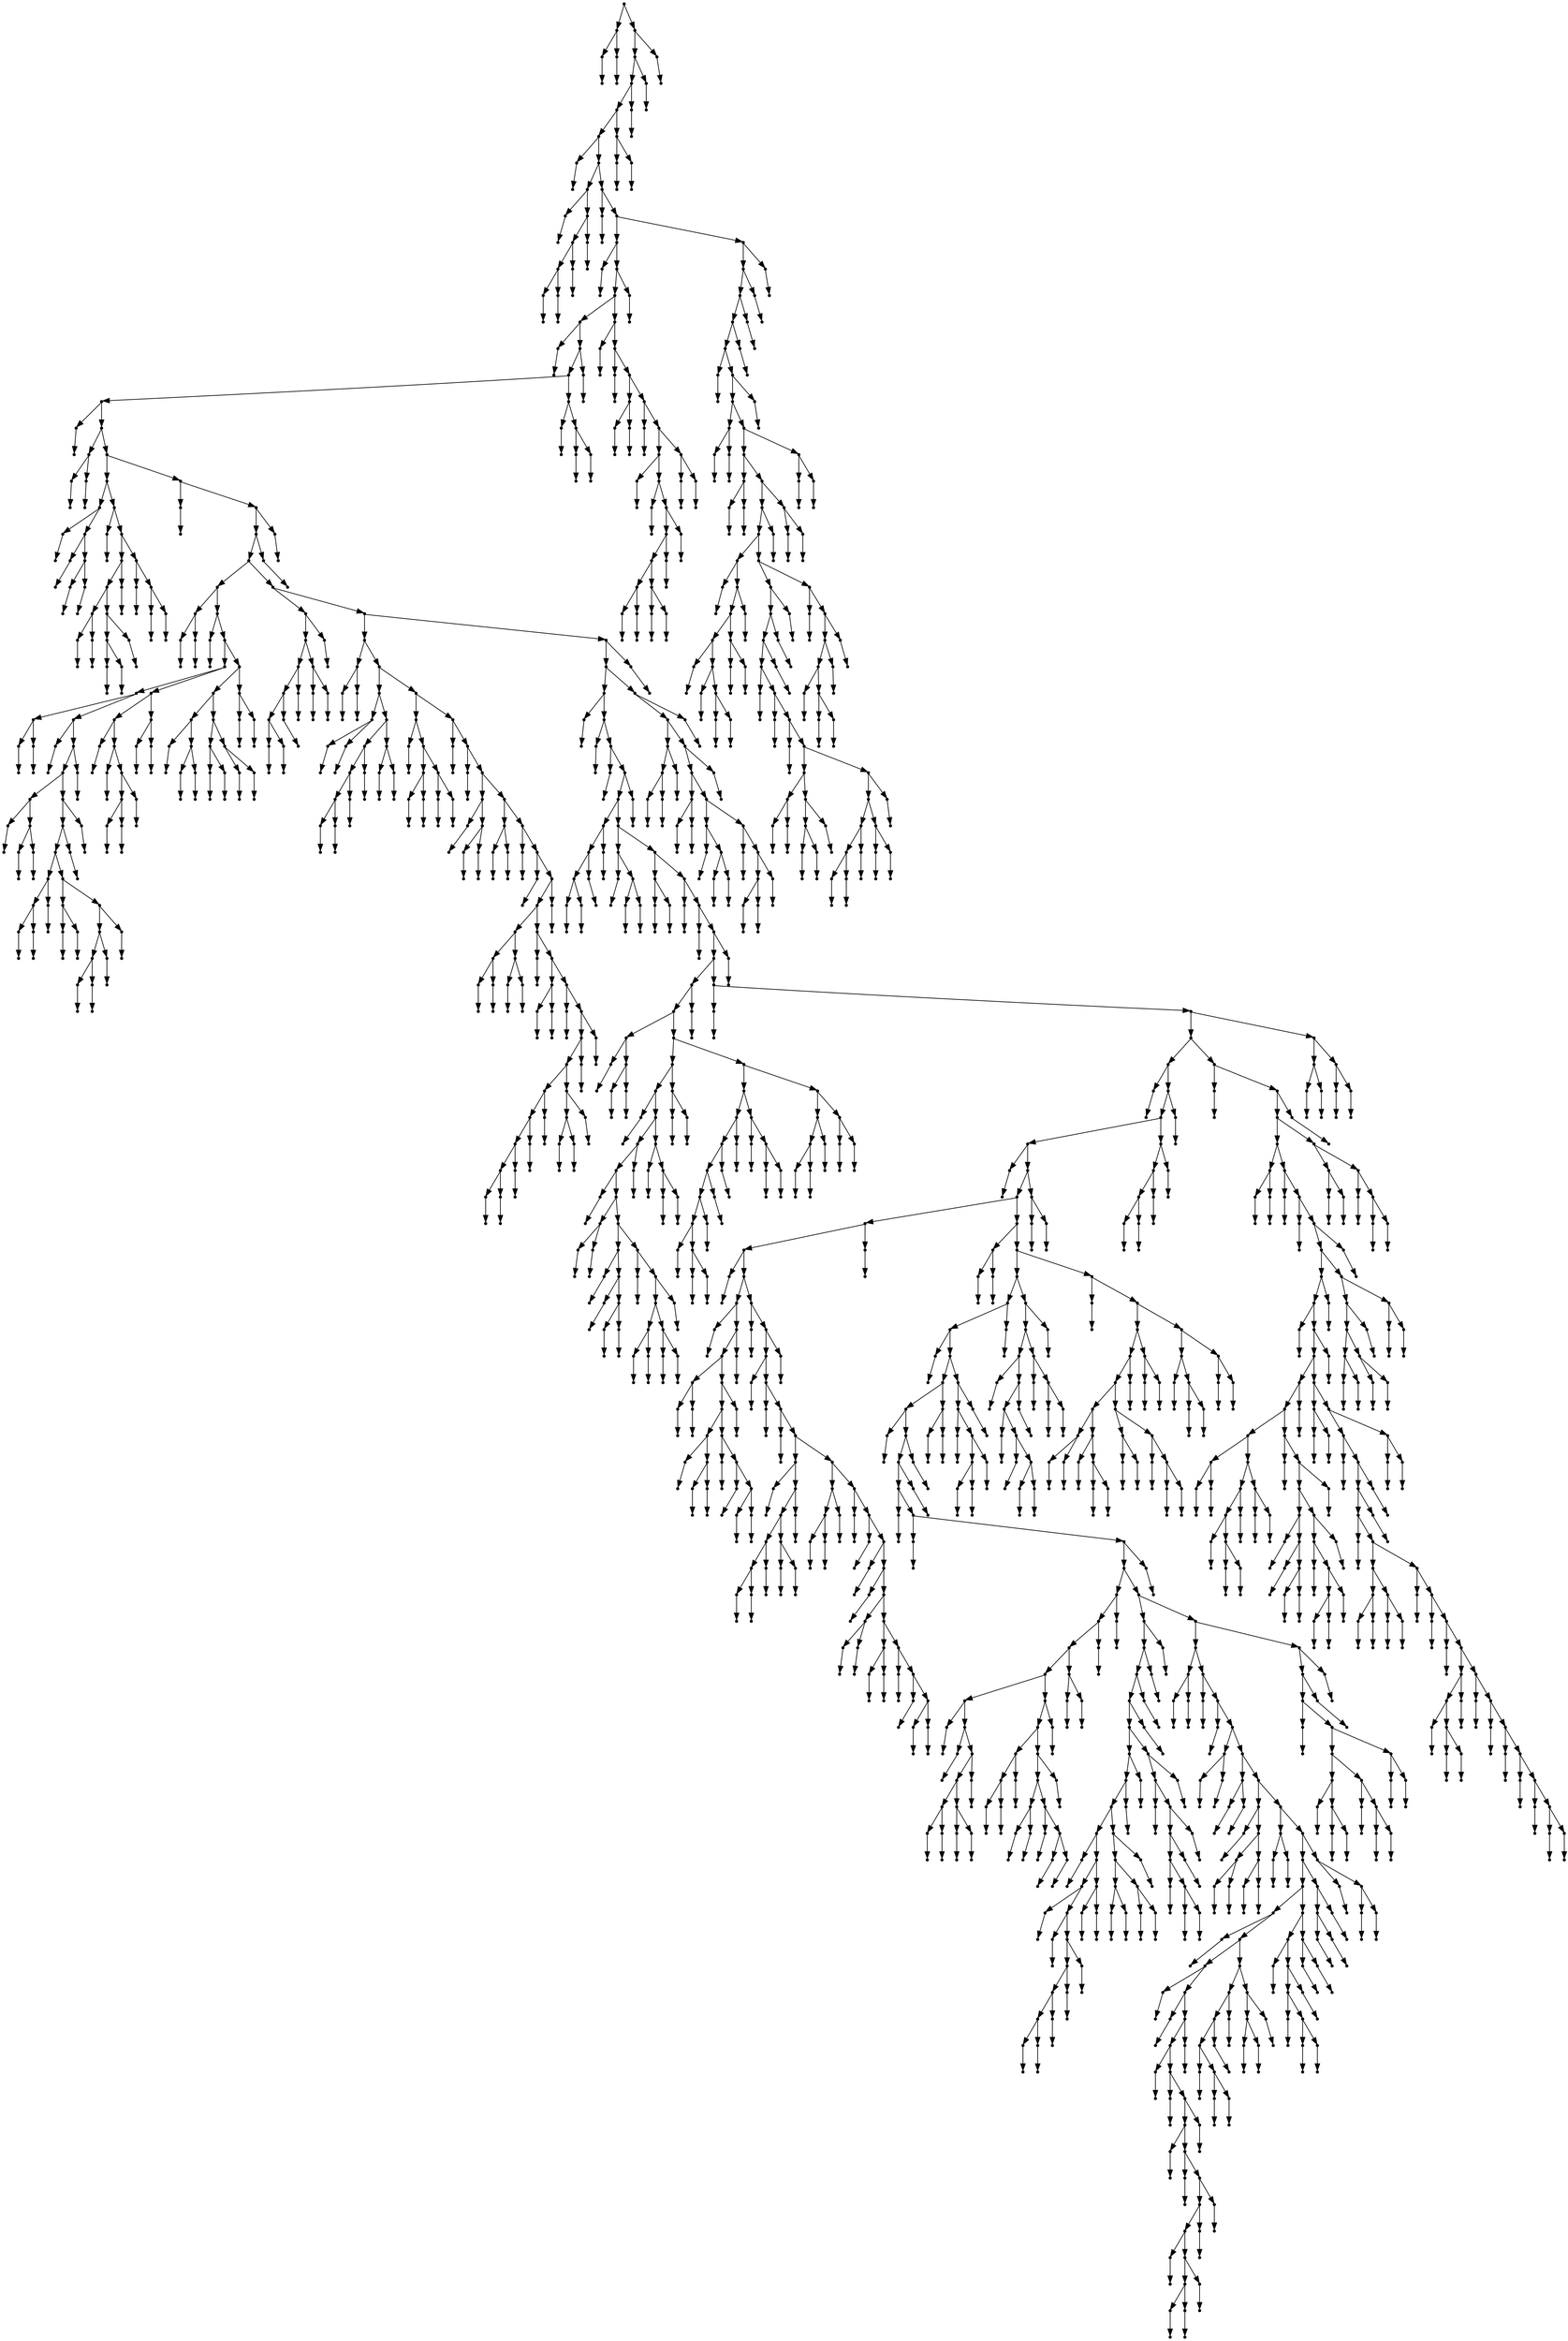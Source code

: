 digraph {
  1615 [shape=point];
  4 [shape=point];
  1 [shape=point];
  0 [shape=point];
  3 [shape=point];
  2 [shape=point];
  1614 [shape=point];
  1611 [shape=point];
  1608 [shape=point];
  1605 [shape=point];
  1599 [shape=point];
  6 [shape=point];
  5 [shape=point];
  1598 [shape=point];
  20 [shape=point];
  8 [shape=point];
  7 [shape=point];
  19 [shape=point];
  16 [shape=point];
  13 [shape=point];
  10 [shape=point];
  9 [shape=point];
  12 [shape=point];
  11 [shape=point];
  15 [shape=point];
  14 [shape=point];
  18 [shape=point];
  17 [shape=point];
  1597 [shape=point];
  22 [shape=point];
  21 [shape=point];
  1596 [shape=point];
  1458 [shape=point];
  24 [shape=point];
  23 [shape=point];
  1457 [shape=point];
  1454 [shape=point];
  1409 [shape=point];
  26 [shape=point];
  25 [shape=point];
  1408 [shape=point];
  1405 [shape=point];
  1396 [shape=point];
  28 [shape=point];
  27 [shape=point];
  1395 [shape=point];
  33 [shape=point];
  30 [shape=point];
  29 [shape=point];
  32 [shape=point];
  31 [shape=point];
  1394 [shape=point];
  74 [shape=point];
  44 [shape=point];
  35 [shape=point];
  34 [shape=point];
  43 [shape=point];
  37 [shape=point];
  36 [shape=point];
  42 [shape=point];
  39 [shape=point];
  38 [shape=point];
  41 [shape=point];
  40 [shape=point];
  73 [shape=point];
  46 [shape=point];
  45 [shape=point];
  72 [shape=point];
  63 [shape=point];
  60 [shape=point];
  51 [shape=point];
  48 [shape=point];
  47 [shape=point];
  50 [shape=point];
  49 [shape=point];
  59 [shape=point];
  56 [shape=point];
  53 [shape=point];
  52 [shape=point];
  55 [shape=point];
  54 [shape=point];
  58 [shape=point];
  57 [shape=point];
  62 [shape=point];
  61 [shape=point];
  71 [shape=point];
  65 [shape=point];
  64 [shape=point];
  70 [shape=point];
  67 [shape=point];
  66 [shape=point];
  69 [shape=point];
  68 [shape=point];
  1393 [shape=point];
  76 [shape=point];
  75 [shape=point];
  1392 [shape=point];
  1389 [shape=point];
  1386 [shape=point];
  186 [shape=point];
  81 [shape=point];
  78 [shape=point];
  77 [shape=point];
  80 [shape=point];
  79 [shape=point];
  185 [shape=point];
  83 [shape=point];
  82 [shape=point];
  184 [shape=point];
  157 [shape=point];
  136 [shape=point];
  88 [shape=point];
  85 [shape=point];
  84 [shape=point];
  87 [shape=point];
  86 [shape=point];
  135 [shape=point];
  90 [shape=point];
  89 [shape=point];
  134 [shape=point];
  131 [shape=point];
  98 [shape=point];
  92 [shape=point];
  91 [shape=point];
  97 [shape=point];
  94 [shape=point];
  93 [shape=point];
  96 [shape=point];
  95 [shape=point];
  130 [shape=point];
  127 [shape=point];
  124 [shape=point];
  106 [shape=point];
  103 [shape=point];
  100 [shape=point];
  99 [shape=point];
  102 [shape=point];
  101 [shape=point];
  105 [shape=point];
  104 [shape=point];
  123 [shape=point];
  111 [shape=point];
  108 [shape=point];
  107 [shape=point];
  110 [shape=point];
  109 [shape=point];
  122 [shape=point];
  119 [shape=point];
  116 [shape=point];
  113 [shape=point];
  112 [shape=point];
  115 [shape=point];
  114 [shape=point];
  118 [shape=point];
  117 [shape=point];
  121 [shape=point];
  120 [shape=point];
  126 [shape=point];
  125 [shape=point];
  129 [shape=point];
  128 [shape=point];
  133 [shape=point];
  132 [shape=point];
  156 [shape=point];
  150 [shape=point];
  138 [shape=point];
  137 [shape=point];
  149 [shape=point];
  140 [shape=point];
  139 [shape=point];
  148 [shape=point];
  145 [shape=point];
  142 [shape=point];
  141 [shape=point];
  144 [shape=point];
  143 [shape=point];
  147 [shape=point];
  146 [shape=point];
  155 [shape=point];
  152 [shape=point];
  151 [shape=point];
  154 [shape=point];
  153 [shape=point];
  183 [shape=point];
  177 [shape=point];
  165 [shape=point];
  159 [shape=point];
  158 [shape=point];
  164 [shape=point];
  161 [shape=point];
  160 [shape=point];
  163 [shape=point];
  162 [shape=point];
  176 [shape=point];
  170 [shape=point];
  167 [shape=point];
  166 [shape=point];
  169 [shape=point];
  168 [shape=point];
  175 [shape=point];
  172 [shape=point];
  171 [shape=point];
  174 [shape=point];
  173 [shape=point];
  182 [shape=point];
  179 [shape=point];
  178 [shape=point];
  181 [shape=point];
  180 [shape=point];
  1385 [shape=point];
  206 [shape=point];
  203 [shape=point];
  197 [shape=point];
  194 [shape=point];
  191 [shape=point];
  188 [shape=point];
  187 [shape=point];
  190 [shape=point];
  189 [shape=point];
  193 [shape=point];
  192 [shape=point];
  196 [shape=point];
  195 [shape=point];
  202 [shape=point];
  199 [shape=point];
  198 [shape=point];
  201 [shape=point];
  200 [shape=point];
  205 [shape=point];
  204 [shape=point];
  1384 [shape=point];
  334 [shape=point];
  211 [shape=point];
  208 [shape=point];
  207 [shape=point];
  210 [shape=point];
  209 [shape=point];
  333 [shape=point];
  234 [shape=point];
  216 [shape=point];
  213 [shape=point];
  212 [shape=point];
  215 [shape=point];
  214 [shape=point];
  233 [shape=point];
  227 [shape=point];
  224 [shape=point];
  221 [shape=point];
  218 [shape=point];
  217 [shape=point];
  220 [shape=point];
  219 [shape=point];
  223 [shape=point];
  222 [shape=point];
  226 [shape=point];
  225 [shape=point];
  232 [shape=point];
  229 [shape=point];
  228 [shape=point];
  231 [shape=point];
  230 [shape=point];
  332 [shape=point];
  248 [shape=point];
  236 [shape=point];
  235 [shape=point];
  247 [shape=point];
  241 [shape=point];
  238 [shape=point];
  237 [shape=point];
  240 [shape=point];
  239 [shape=point];
  246 [shape=point];
  243 [shape=point];
  242 [shape=point];
  245 [shape=point];
  244 [shape=point];
  331 [shape=point];
  250 [shape=point];
  249 [shape=point];
  330 [shape=point];
  252 [shape=point];
  251 [shape=point];
  329 [shape=point];
  260 [shape=point];
  254 [shape=point];
  253 [shape=point];
  259 [shape=point];
  256 [shape=point];
  255 [shape=point];
  258 [shape=point];
  257 [shape=point];
  328 [shape=point];
  265 [shape=point];
  262 [shape=point];
  261 [shape=point];
  264 [shape=point];
  263 [shape=point];
  327 [shape=point];
  267 [shape=point];
  266 [shape=point];
  326 [shape=point];
  269 [shape=point];
  268 [shape=point];
  325 [shape=point];
  322 [shape=point];
  280 [shape=point];
  274 [shape=point];
  271 [shape=point];
  270 [shape=point];
  273 [shape=point];
  272 [shape=point];
  279 [shape=point];
  276 [shape=point];
  275 [shape=point];
  278 [shape=point];
  277 [shape=point];
  321 [shape=point];
  282 [shape=point];
  281 [shape=point];
  320 [shape=point];
  287 [shape=point];
  284 [shape=point];
  283 [shape=point];
  286 [shape=point];
  285 [shape=point];
  319 [shape=point];
  289 [shape=point];
  288 [shape=point];
  318 [shape=point];
  315 [shape=point];
  312 [shape=point];
  303 [shape=point];
  300 [shape=point];
  297 [shape=point];
  294 [shape=point];
  291 [shape=point];
  290 [shape=point];
  293 [shape=point];
  292 [shape=point];
  296 [shape=point];
  295 [shape=point];
  299 [shape=point];
  298 [shape=point];
  302 [shape=point];
  301 [shape=point];
  311 [shape=point];
  308 [shape=point];
  305 [shape=point];
  304 [shape=point];
  307 [shape=point];
  306 [shape=point];
  310 [shape=point];
  309 [shape=point];
  314 [shape=point];
  313 [shape=point];
  317 [shape=point];
  316 [shape=point];
  324 [shape=point];
  323 [shape=point];
  1383 [shape=point];
  1380 [shape=point];
  1338 [shape=point];
  336 [shape=point];
  335 [shape=point];
  1337 [shape=point];
  338 [shape=point];
  337 [shape=point];
  1336 [shape=point];
  340 [shape=point];
  339 [shape=point];
  1335 [shape=point];
  1332 [shape=point];
  351 [shape=point];
  348 [shape=point];
  345 [shape=point];
  342 [shape=point];
  341 [shape=point];
  344 [shape=point];
  343 [shape=point];
  347 [shape=point];
  346 [shape=point];
  350 [shape=point];
  349 [shape=point];
  1331 [shape=point];
  359 [shape=point];
  353 [shape=point];
  352 [shape=point];
  358 [shape=point];
  355 [shape=point];
  354 [shape=point];
  357 [shape=point];
  356 [shape=point];
  1330 [shape=point];
  364 [shape=point];
  361 [shape=point];
  360 [shape=point];
  363 [shape=point];
  362 [shape=point];
  1329 [shape=point];
  366 [shape=point];
  365 [shape=point];
  1328 [shape=point];
  368 [shape=point];
  367 [shape=point];
  1327 [shape=point];
  1324 [shape=point];
  484 [shape=point];
  481 [shape=point];
  376 [shape=point];
  370 [shape=point];
  369 [shape=point];
  375 [shape=point];
  372 [shape=point];
  371 [shape=point];
  374 [shape=point];
  373 [shape=point];
  480 [shape=point];
  435 [shape=point];
  429 [shape=point];
  378 [shape=point];
  377 [shape=point];
  428 [shape=point];
  419 [shape=point];
  416 [shape=point];
  380 [shape=point];
  379 [shape=point];
  415 [shape=point];
  385 [shape=point];
  382 [shape=point];
  381 [shape=point];
  384 [shape=point];
  383 [shape=point];
  414 [shape=point];
  396 [shape=point];
  387 [shape=point];
  386 [shape=point];
  395 [shape=point];
  389 [shape=point];
  388 [shape=point];
  394 [shape=point];
  391 [shape=point];
  390 [shape=point];
  393 [shape=point];
  392 [shape=point];
  413 [shape=point];
  398 [shape=point];
  397 [shape=point];
  412 [shape=point];
  409 [shape=point];
  403 [shape=point];
  400 [shape=point];
  399 [shape=point];
  402 [shape=point];
  401 [shape=point];
  408 [shape=point];
  405 [shape=point];
  404 [shape=point];
  407 [shape=point];
  406 [shape=point];
  411 [shape=point];
  410 [shape=point];
  418 [shape=point];
  417 [shape=point];
  427 [shape=point];
  421 [shape=point];
  420 [shape=point];
  426 [shape=point];
  423 [shape=point];
  422 [shape=point];
  425 [shape=point];
  424 [shape=point];
  434 [shape=point];
  431 [shape=point];
  430 [shape=point];
  433 [shape=point];
  432 [shape=point];
  479 [shape=point];
  464 [shape=point];
  455 [shape=point];
  452 [shape=point];
  449 [shape=point];
  446 [shape=point];
  443 [shape=point];
  437 [shape=point];
  436 [shape=point];
  442 [shape=point];
  439 [shape=point];
  438 [shape=point];
  441 [shape=point];
  440 [shape=point];
  445 [shape=point];
  444 [shape=point];
  448 [shape=point];
  447 [shape=point];
  451 [shape=point];
  450 [shape=point];
  454 [shape=point];
  453 [shape=point];
  463 [shape=point];
  457 [shape=point];
  456 [shape=point];
  462 [shape=point];
  459 [shape=point];
  458 [shape=point];
  461 [shape=point];
  460 [shape=point];
  478 [shape=point];
  472 [shape=point];
  469 [shape=point];
  466 [shape=point];
  465 [shape=point];
  468 [shape=point];
  467 [shape=point];
  471 [shape=point];
  470 [shape=point];
  477 [shape=point];
  474 [shape=point];
  473 [shape=point];
  476 [shape=point];
  475 [shape=point];
  483 [shape=point];
  482 [shape=point];
  1323 [shape=point];
  486 [shape=point];
  485 [shape=point];
  1322 [shape=point];
  1310 [shape=point];
  1106 [shape=point];
  488 [shape=point];
  487 [shape=point];
  1105 [shape=point];
  1102 [shape=point];
  1090 [shape=point];
  490 [shape=point];
  489 [shape=point];
  1089 [shape=point];
  1083 [shape=point];
  612 [shape=point];
  609 [shape=point];
  492 [shape=point];
  491 [shape=point];
  608 [shape=point];
  527 [shape=point];
  494 [shape=point];
  493 [shape=point];
  526 [shape=point];
  523 [shape=point];
  499 [shape=point];
  496 [shape=point];
  495 [shape=point];
  498 [shape=point];
  497 [shape=point];
  522 [shape=point];
  519 [shape=point];
  507 [shape=point];
  501 [shape=point];
  500 [shape=point];
  506 [shape=point];
  503 [shape=point];
  502 [shape=point];
  505 [shape=point];
  504 [shape=point];
  518 [shape=point];
  509 [shape=point];
  508 [shape=point];
  517 [shape=point];
  511 [shape=point];
  510 [shape=point];
  516 [shape=point];
  513 [shape=point];
  512 [shape=point];
  515 [shape=point];
  514 [shape=point];
  521 [shape=point];
  520 [shape=point];
  525 [shape=point];
  524 [shape=point];
  607 [shape=point];
  529 [shape=point];
  528 [shape=point];
  606 [shape=point];
  603 [shape=point];
  531 [shape=point];
  530 [shape=point];
  602 [shape=point];
  533 [shape=point];
  532 [shape=point];
  601 [shape=point];
  535 [shape=point];
  534 [shape=point];
  600 [shape=point];
  555 [shape=point];
  537 [shape=point];
  536 [shape=point];
  554 [shape=point];
  551 [shape=point];
  545 [shape=point];
  542 [shape=point];
  539 [shape=point];
  538 [shape=point];
  541 [shape=point];
  540 [shape=point];
  544 [shape=point];
  543 [shape=point];
  550 [shape=point];
  547 [shape=point];
  546 [shape=point];
  549 [shape=point];
  548 [shape=point];
  553 [shape=point];
  552 [shape=point];
  599 [shape=point];
  563 [shape=point];
  560 [shape=point];
  557 [shape=point];
  556 [shape=point];
  559 [shape=point];
  558 [shape=point];
  562 [shape=point];
  561 [shape=point];
  598 [shape=point];
  565 [shape=point];
  564 [shape=point];
  597 [shape=point];
  567 [shape=point];
  566 [shape=point];
  596 [shape=point];
  569 [shape=point];
  568 [shape=point];
  595 [shape=point];
  571 [shape=point];
  570 [shape=point];
  594 [shape=point];
  576 [shape=point];
  573 [shape=point];
  572 [shape=point];
  575 [shape=point];
  574 [shape=point];
  593 [shape=point];
  581 [shape=point];
  578 [shape=point];
  577 [shape=point];
  580 [shape=point];
  579 [shape=point];
  592 [shape=point];
  583 [shape=point];
  582 [shape=point];
  591 [shape=point];
  585 [shape=point];
  584 [shape=point];
  590 [shape=point];
  587 [shape=point];
  586 [shape=point];
  589 [shape=point];
  588 [shape=point];
  605 [shape=point];
  604 [shape=point];
  611 [shape=point];
  610 [shape=point];
  1082 [shape=point];
  617 [shape=point];
  614 [shape=point];
  613 [shape=point];
  616 [shape=point];
  615 [shape=point];
  1081 [shape=point];
  1024 [shape=point];
  994 [shape=point];
  991 [shape=point];
  619 [shape=point];
  618 [shape=point];
  990 [shape=point];
  975 [shape=point];
  969 [shape=point];
  621 [shape=point];
  620 [shape=point];
  968 [shape=point];
  965 [shape=point];
  962 [shape=point];
  623 [shape=point];
  622 [shape=point];
  961 [shape=point];
  625 [shape=point];
  624 [shape=point];
  960 [shape=point];
  957 [shape=point];
  687 [shape=point];
  684 [shape=point];
  681 [shape=point];
  675 [shape=point];
  645 [shape=point];
  627 [shape=point];
  626 [shape=point];
  644 [shape=point];
  629 [shape=point];
  628 [shape=point];
  643 [shape=point];
  640 [shape=point];
  634 [shape=point];
  631 [shape=point];
  630 [shape=point];
  633 [shape=point];
  632 [shape=point];
  639 [shape=point];
  636 [shape=point];
  635 [shape=point];
  638 [shape=point];
  637 [shape=point];
  642 [shape=point];
  641 [shape=point];
  674 [shape=point];
  671 [shape=point];
  653 [shape=point];
  650 [shape=point];
  647 [shape=point];
  646 [shape=point];
  649 [shape=point];
  648 [shape=point];
  652 [shape=point];
  651 [shape=point];
  670 [shape=point];
  667 [shape=point];
  658 [shape=point];
  655 [shape=point];
  654 [shape=point];
  657 [shape=point];
  656 [shape=point];
  666 [shape=point];
  660 [shape=point];
  659 [shape=point];
  665 [shape=point];
  662 [shape=point];
  661 [shape=point];
  664 [shape=point];
  663 [shape=point];
  669 [shape=point];
  668 [shape=point];
  673 [shape=point];
  672 [shape=point];
  680 [shape=point];
  677 [shape=point];
  676 [shape=point];
  679 [shape=point];
  678 [shape=point];
  683 [shape=point];
  682 [shape=point];
  686 [shape=point];
  685 [shape=point];
  956 [shape=point];
  770 [shape=point];
  767 [shape=point];
  764 [shape=point];
  761 [shape=point];
  758 [shape=point];
  737 [shape=point];
  734 [shape=point];
  731 [shape=point];
  716 [shape=point];
  689 [shape=point];
  688 [shape=point];
  715 [shape=point];
  709 [shape=point];
  691 [shape=point];
  690 [shape=point];
  708 [shape=point];
  693 [shape=point];
  692 [shape=point];
  707 [shape=point];
  704 [shape=point];
  701 [shape=point];
  698 [shape=point];
  695 [shape=point];
  694 [shape=point];
  697 [shape=point];
  696 [shape=point];
  700 [shape=point];
  699 [shape=point];
  703 [shape=point];
  702 [shape=point];
  706 [shape=point];
  705 [shape=point];
  714 [shape=point];
  711 [shape=point];
  710 [shape=point];
  713 [shape=point];
  712 [shape=point];
  730 [shape=point];
  727 [shape=point];
  721 [shape=point];
  718 [shape=point];
  717 [shape=point];
  720 [shape=point];
  719 [shape=point];
  726 [shape=point];
  723 [shape=point];
  722 [shape=point];
  725 [shape=point];
  724 [shape=point];
  729 [shape=point];
  728 [shape=point];
  733 [shape=point];
  732 [shape=point];
  736 [shape=point];
  735 [shape=point];
  757 [shape=point];
  754 [shape=point];
  739 [shape=point];
  738 [shape=point];
  753 [shape=point];
  750 [shape=point];
  747 [shape=point];
  741 [shape=point];
  740 [shape=point];
  746 [shape=point];
  743 [shape=point];
  742 [shape=point];
  745 [shape=point];
  744 [shape=point];
  749 [shape=point];
  748 [shape=point];
  752 [shape=point];
  751 [shape=point];
  756 [shape=point];
  755 [shape=point];
  760 [shape=point];
  759 [shape=point];
  763 [shape=point];
  762 [shape=point];
  766 [shape=point];
  765 [shape=point];
  769 [shape=point];
  768 [shape=point];
  955 [shape=point];
  922 [shape=point];
  775 [shape=point];
  772 [shape=point];
  771 [shape=point];
  774 [shape=point];
  773 [shape=point];
  921 [shape=point];
  777 [shape=point];
  776 [shape=point];
  920 [shape=point];
  779 [shape=point];
  778 [shape=point];
  919 [shape=point];
  784 [shape=point];
  781 [shape=point];
  780 [shape=point];
  783 [shape=point];
  782 [shape=point];
  918 [shape=point];
  789 [shape=point];
  786 [shape=point];
  785 [shape=point];
  788 [shape=point];
  787 [shape=point];
  917 [shape=point];
  803 [shape=point];
  791 [shape=point];
  790 [shape=point];
  802 [shape=point];
  796 [shape=point];
  793 [shape=point];
  792 [shape=point];
  795 [shape=point];
  794 [shape=point];
  801 [shape=point];
  798 [shape=point];
  797 [shape=point];
  800 [shape=point];
  799 [shape=point];
  916 [shape=point];
  808 [shape=point];
  805 [shape=point];
  804 [shape=point];
  807 [shape=point];
  806 [shape=point];
  915 [shape=point];
  906 [shape=point];
  897 [shape=point];
  876 [shape=point];
  810 [shape=point];
  809 [shape=point];
  875 [shape=point];
  851 [shape=point];
  812 [shape=point];
  811 [shape=point];
  850 [shape=point];
  814 [shape=point];
  813 [shape=point];
  849 [shape=point];
  846 [shape=point];
  816 [shape=point];
  815 [shape=point];
  845 [shape=point];
  818 [shape=point];
  817 [shape=point];
  844 [shape=point];
  841 [shape=point];
  820 [shape=point];
  819 [shape=point];
  840 [shape=point];
  822 [shape=point];
  821 [shape=point];
  839 [shape=point];
  836 [shape=point];
  833 [shape=point];
  824 [shape=point];
  823 [shape=point];
  832 [shape=point];
  829 [shape=point];
  826 [shape=point];
  825 [shape=point];
  828 [shape=point];
  827 [shape=point];
  831 [shape=point];
  830 [shape=point];
  835 [shape=point];
  834 [shape=point];
  838 [shape=point];
  837 [shape=point];
  843 [shape=point];
  842 [shape=point];
  848 [shape=point];
  847 [shape=point];
  874 [shape=point];
  865 [shape=point];
  862 [shape=point];
  859 [shape=point];
  853 [shape=point];
  852 [shape=point];
  858 [shape=point];
  855 [shape=point];
  854 [shape=point];
  857 [shape=point];
  856 [shape=point];
  861 [shape=point];
  860 [shape=point];
  864 [shape=point];
  863 [shape=point];
  873 [shape=point];
  870 [shape=point];
  867 [shape=point];
  866 [shape=point];
  869 [shape=point];
  868 [shape=point];
  872 [shape=point];
  871 [shape=point];
  896 [shape=point];
  890 [shape=point];
  878 [shape=point];
  877 [shape=point];
  889 [shape=point];
  886 [shape=point];
  880 [shape=point];
  879 [shape=point];
  885 [shape=point];
  882 [shape=point];
  881 [shape=point];
  884 [shape=point];
  883 [shape=point];
  888 [shape=point];
  887 [shape=point];
  895 [shape=point];
  892 [shape=point];
  891 [shape=point];
  894 [shape=point];
  893 [shape=point];
  905 [shape=point];
  902 [shape=point];
  899 [shape=point];
  898 [shape=point];
  901 [shape=point];
  900 [shape=point];
  904 [shape=point];
  903 [shape=point];
  914 [shape=point];
  908 [shape=point];
  907 [shape=point];
  913 [shape=point];
  910 [shape=point];
  909 [shape=point];
  912 [shape=point];
  911 [shape=point];
  954 [shape=point];
  951 [shape=point];
  948 [shape=point];
  924 [shape=point];
  923 [shape=point];
  947 [shape=point];
  941 [shape=point];
  932 [shape=point];
  926 [shape=point];
  925 [shape=point];
  931 [shape=point];
  928 [shape=point];
  927 [shape=point];
  930 [shape=point];
  929 [shape=point];
  940 [shape=point];
  934 [shape=point];
  933 [shape=point];
  939 [shape=point];
  936 [shape=point];
  935 [shape=point];
  938 [shape=point];
  937 [shape=point];
  946 [shape=point];
  943 [shape=point];
  942 [shape=point];
  945 [shape=point];
  944 [shape=point];
  950 [shape=point];
  949 [shape=point];
  953 [shape=point];
  952 [shape=point];
  959 [shape=point];
  958 [shape=point];
  964 [shape=point];
  963 [shape=point];
  967 [shape=point];
  966 [shape=point];
  974 [shape=point];
  971 [shape=point];
  970 [shape=point];
  973 [shape=point];
  972 [shape=point];
  989 [shape=point];
  986 [shape=point];
  977 [shape=point];
  976 [shape=point];
  985 [shape=point];
  982 [shape=point];
  979 [shape=point];
  978 [shape=point];
  981 [shape=point];
  980 [shape=point];
  984 [shape=point];
  983 [shape=point];
  988 [shape=point];
  987 [shape=point];
  993 [shape=point];
  992 [shape=point];
  1023 [shape=point];
  1020 [shape=point];
  1011 [shape=point];
  996 [shape=point];
  995 [shape=point];
  1010 [shape=point];
  1007 [shape=point];
  998 [shape=point];
  997 [shape=point];
  1006 [shape=point];
  1000 [shape=point];
  999 [shape=point];
  1005 [shape=point];
  1002 [shape=point];
  1001 [shape=point];
  1004 [shape=point];
  1003 [shape=point];
  1009 [shape=point];
  1008 [shape=point];
  1019 [shape=point];
  1013 [shape=point];
  1012 [shape=point];
  1018 [shape=point];
  1015 [shape=point];
  1014 [shape=point];
  1017 [shape=point];
  1016 [shape=point];
  1022 [shape=point];
  1021 [shape=point];
  1080 [shape=point];
  1026 [shape=point];
  1025 [shape=point];
  1079 [shape=point];
  1064 [shape=point];
  1058 [shape=point];
  1055 [shape=point];
  1040 [shape=point];
  1031 [shape=point];
  1028 [shape=point];
  1027 [shape=point];
  1030 [shape=point];
  1029 [shape=point];
  1039 [shape=point];
  1033 [shape=point];
  1032 [shape=point];
  1038 [shape=point];
  1035 [shape=point];
  1034 [shape=point];
  1037 [shape=point];
  1036 [shape=point];
  1054 [shape=point];
  1045 [shape=point];
  1042 [shape=point];
  1041 [shape=point];
  1044 [shape=point];
  1043 [shape=point];
  1053 [shape=point];
  1047 [shape=point];
  1046 [shape=point];
  1052 [shape=point];
  1049 [shape=point];
  1048 [shape=point];
  1051 [shape=point];
  1050 [shape=point];
  1057 [shape=point];
  1056 [shape=point];
  1063 [shape=point];
  1060 [shape=point];
  1059 [shape=point];
  1062 [shape=point];
  1061 [shape=point];
  1078 [shape=point];
  1072 [shape=point];
  1066 [shape=point];
  1065 [shape=point];
  1071 [shape=point];
  1068 [shape=point];
  1067 [shape=point];
  1070 [shape=point];
  1069 [shape=point];
  1077 [shape=point];
  1074 [shape=point];
  1073 [shape=point];
  1076 [shape=point];
  1075 [shape=point];
  1088 [shape=point];
  1085 [shape=point];
  1084 [shape=point];
  1087 [shape=point];
  1086 [shape=point];
  1101 [shape=point];
  1098 [shape=point];
  1095 [shape=point];
  1092 [shape=point];
  1091 [shape=point];
  1094 [shape=point];
  1093 [shape=point];
  1097 [shape=point];
  1096 [shape=point];
  1100 [shape=point];
  1099 [shape=point];
  1104 [shape=point];
  1103 [shape=point];
  1309 [shape=point];
  1108 [shape=point];
  1107 [shape=point];
  1308 [shape=point];
  1305 [shape=point];
  1290 [shape=point];
  1113 [shape=point];
  1110 [shape=point];
  1109 [shape=point];
  1112 [shape=point];
  1111 [shape=point];
  1289 [shape=point];
  1115 [shape=point];
  1114 [shape=point];
  1288 [shape=point];
  1117 [shape=point];
  1116 [shape=point];
  1287 [shape=point];
  1284 [shape=point];
  1263 [shape=point];
  1260 [shape=point];
  1119 [shape=point];
  1118 [shape=point];
  1259 [shape=point];
  1256 [shape=point];
  1178 [shape=point];
  1175 [shape=point];
  1142 [shape=point];
  1124 [shape=point];
  1121 [shape=point];
  1120 [shape=point];
  1123 [shape=point];
  1122 [shape=point];
  1141 [shape=point];
  1135 [shape=point];
  1132 [shape=point];
  1126 [shape=point];
  1125 [shape=point];
  1131 [shape=point];
  1128 [shape=point];
  1127 [shape=point];
  1130 [shape=point];
  1129 [shape=point];
  1134 [shape=point];
  1133 [shape=point];
  1140 [shape=point];
  1137 [shape=point];
  1136 [shape=point];
  1139 [shape=point];
  1138 [shape=point];
  1174 [shape=point];
  1144 [shape=point];
  1143 [shape=point];
  1173 [shape=point];
  1170 [shape=point];
  1155 [shape=point];
  1146 [shape=point];
  1145 [shape=point];
  1154 [shape=point];
  1148 [shape=point];
  1147 [shape=point];
  1153 [shape=point];
  1150 [shape=point];
  1149 [shape=point];
  1152 [shape=point];
  1151 [shape=point];
  1169 [shape=point];
  1166 [shape=point];
  1157 [shape=point];
  1156 [shape=point];
  1165 [shape=point];
  1162 [shape=point];
  1159 [shape=point];
  1158 [shape=point];
  1161 [shape=point];
  1160 [shape=point];
  1164 [shape=point];
  1163 [shape=point];
  1168 [shape=point];
  1167 [shape=point];
  1172 [shape=point];
  1171 [shape=point];
  1177 [shape=point];
  1176 [shape=point];
  1255 [shape=point];
  1183 [shape=point];
  1180 [shape=point];
  1179 [shape=point];
  1182 [shape=point];
  1181 [shape=point];
  1254 [shape=point];
  1248 [shape=point];
  1185 [shape=point];
  1184 [shape=point];
  1247 [shape=point];
  1244 [shape=point];
  1241 [shape=point];
  1187 [shape=point];
  1186 [shape=point];
  1240 [shape=point];
  1198 [shape=point];
  1192 [shape=point];
  1189 [shape=point];
  1188 [shape=point];
  1191 [shape=point];
  1190 [shape=point];
  1197 [shape=point];
  1194 [shape=point];
  1193 [shape=point];
  1196 [shape=point];
  1195 [shape=point];
  1239 [shape=point];
  1200 [shape=point];
  1199 [shape=point];
  1238 [shape=point];
  1202 [shape=point];
  1201 [shape=point];
  1237 [shape=point];
  1204 [shape=point];
  1203 [shape=point];
  1236 [shape=point];
  1215 [shape=point];
  1212 [shape=point];
  1206 [shape=point];
  1205 [shape=point];
  1211 [shape=point];
  1208 [shape=point];
  1207 [shape=point];
  1210 [shape=point];
  1209 [shape=point];
  1214 [shape=point];
  1213 [shape=point];
  1235 [shape=point];
  1217 [shape=point];
  1216 [shape=point];
  1234 [shape=point];
  1219 [shape=point];
  1218 [shape=point];
  1233 [shape=point];
  1221 [shape=point];
  1220 [shape=point];
  1232 [shape=point];
  1223 [shape=point];
  1222 [shape=point];
  1231 [shape=point];
  1225 [shape=point];
  1224 [shape=point];
  1230 [shape=point];
  1227 [shape=point];
  1226 [shape=point];
  1229 [shape=point];
  1228 [shape=point];
  1243 [shape=point];
  1242 [shape=point];
  1246 [shape=point];
  1245 [shape=point];
  1253 [shape=point];
  1250 [shape=point];
  1249 [shape=point];
  1252 [shape=point];
  1251 [shape=point];
  1258 [shape=point];
  1257 [shape=point];
  1262 [shape=point];
  1261 [shape=point];
  1283 [shape=point];
  1277 [shape=point];
  1274 [shape=point];
  1268 [shape=point];
  1265 [shape=point];
  1264 [shape=point];
  1267 [shape=point];
  1266 [shape=point];
  1273 [shape=point];
  1270 [shape=point];
  1269 [shape=point];
  1272 [shape=point];
  1271 [shape=point];
  1276 [shape=point];
  1275 [shape=point];
  1282 [shape=point];
  1279 [shape=point];
  1278 [shape=point];
  1281 [shape=point];
  1280 [shape=point];
  1286 [shape=point];
  1285 [shape=point];
  1304 [shape=point];
  1295 [shape=point];
  1292 [shape=point];
  1291 [shape=point];
  1294 [shape=point];
  1293 [shape=point];
  1303 [shape=point];
  1297 [shape=point];
  1296 [shape=point];
  1302 [shape=point];
  1299 [shape=point];
  1298 [shape=point];
  1301 [shape=point];
  1300 [shape=point];
  1307 [shape=point];
  1306 [shape=point];
  1321 [shape=point];
  1315 [shape=point];
  1312 [shape=point];
  1311 [shape=point];
  1314 [shape=point];
  1313 [shape=point];
  1320 [shape=point];
  1317 [shape=point];
  1316 [shape=point];
  1319 [shape=point];
  1318 [shape=point];
  1326 [shape=point];
  1325 [shape=point];
  1334 [shape=point];
  1333 [shape=point];
  1379 [shape=point];
  1376 [shape=point];
  1346 [shape=point];
  1343 [shape=point];
  1340 [shape=point];
  1339 [shape=point];
  1342 [shape=point];
  1341 [shape=point];
  1345 [shape=point];
  1344 [shape=point];
  1375 [shape=point];
  1372 [shape=point];
  1351 [shape=point];
  1348 [shape=point];
  1347 [shape=point];
  1350 [shape=point];
  1349 [shape=point];
  1371 [shape=point];
  1359 [shape=point];
  1353 [shape=point];
  1352 [shape=point];
  1358 [shape=point];
  1355 [shape=point];
  1354 [shape=point];
  1357 [shape=point];
  1356 [shape=point];
  1370 [shape=point];
  1361 [shape=point];
  1360 [shape=point];
  1369 [shape=point];
  1366 [shape=point];
  1363 [shape=point];
  1362 [shape=point];
  1365 [shape=point];
  1364 [shape=point];
  1368 [shape=point];
  1367 [shape=point];
  1374 [shape=point];
  1373 [shape=point];
  1378 [shape=point];
  1377 [shape=point];
  1382 [shape=point];
  1381 [shape=point];
  1388 [shape=point];
  1387 [shape=point];
  1391 [shape=point];
  1390 [shape=point];
  1404 [shape=point];
  1398 [shape=point];
  1397 [shape=point];
  1403 [shape=point];
  1400 [shape=point];
  1399 [shape=point];
  1402 [shape=point];
  1401 [shape=point];
  1407 [shape=point];
  1406 [shape=point];
  1453 [shape=point];
  1411 [shape=point];
  1410 [shape=point];
  1452 [shape=point];
  1413 [shape=point];
  1412 [shape=point];
  1451 [shape=point];
  1418 [shape=point];
  1415 [shape=point];
  1414 [shape=point];
  1417 [shape=point];
  1416 [shape=point];
  1450 [shape=point];
  1420 [shape=point];
  1419 [shape=point];
  1449 [shape=point];
  1443 [shape=point];
  1422 [shape=point];
  1421 [shape=point];
  1442 [shape=point];
  1424 [shape=point];
  1423 [shape=point];
  1441 [shape=point];
  1438 [shape=point];
  1435 [shape=point];
  1429 [shape=point];
  1426 [shape=point];
  1425 [shape=point];
  1428 [shape=point];
  1427 [shape=point];
  1434 [shape=point];
  1431 [shape=point];
  1430 [shape=point];
  1433 [shape=point];
  1432 [shape=point];
  1437 [shape=point];
  1436 [shape=point];
  1440 [shape=point];
  1439 [shape=point];
  1448 [shape=point];
  1445 [shape=point];
  1444 [shape=point];
  1447 [shape=point];
  1446 [shape=point];
  1456 [shape=point];
  1455 [shape=point];
  1595 [shape=point];
  1592 [shape=point];
  1589 [shape=point];
  1586 [shape=point];
  1583 [shape=point];
  1460 [shape=point];
  1459 [shape=point];
  1582 [shape=point];
  1579 [shape=point];
  1465 [shape=point];
  1462 [shape=point];
  1461 [shape=point];
  1464 [shape=point];
  1463 [shape=point];
  1578 [shape=point];
  1572 [shape=point];
  1470 [shape=point];
  1467 [shape=point];
  1466 [shape=point];
  1469 [shape=point];
  1468 [shape=point];
  1571 [shape=point];
  1565 [shape=point];
  1562 [shape=point];
  1493 [shape=point];
  1472 [shape=point];
  1471 [shape=point];
  1492 [shape=point];
  1489 [shape=point];
  1483 [shape=point];
  1474 [shape=point];
  1473 [shape=point];
  1482 [shape=point];
  1476 [shape=point];
  1475 [shape=point];
  1481 [shape=point];
  1478 [shape=point];
  1477 [shape=point];
  1480 [shape=point];
  1479 [shape=point];
  1488 [shape=point];
  1485 [shape=point];
  1484 [shape=point];
  1487 [shape=point];
  1486 [shape=point];
  1491 [shape=point];
  1490 [shape=point];
  1561 [shape=point];
  1543 [shape=point];
  1540 [shape=point];
  1537 [shape=point];
  1534 [shape=point];
  1495 [shape=point];
  1494 [shape=point];
  1533 [shape=point];
  1497 [shape=point];
  1496 [shape=point];
  1532 [shape=point];
  1499 [shape=point];
  1498 [shape=point];
  1531 [shape=point];
  1513 [shape=point];
  1504 [shape=point];
  1501 [shape=point];
  1500 [shape=point];
  1503 [shape=point];
  1502 [shape=point];
  1512 [shape=point];
  1509 [shape=point];
  1506 [shape=point];
  1505 [shape=point];
  1508 [shape=point];
  1507 [shape=point];
  1511 [shape=point];
  1510 [shape=point];
  1530 [shape=point];
  1527 [shape=point];
  1521 [shape=point];
  1518 [shape=point];
  1515 [shape=point];
  1514 [shape=point];
  1517 [shape=point];
  1516 [shape=point];
  1520 [shape=point];
  1519 [shape=point];
  1526 [shape=point];
  1523 [shape=point];
  1522 [shape=point];
  1525 [shape=point];
  1524 [shape=point];
  1529 [shape=point];
  1528 [shape=point];
  1536 [shape=point];
  1535 [shape=point];
  1539 [shape=point];
  1538 [shape=point];
  1542 [shape=point];
  1541 [shape=point];
  1560 [shape=point];
  1545 [shape=point];
  1544 [shape=point];
  1559 [shape=point];
  1556 [shape=point];
  1553 [shape=point];
  1547 [shape=point];
  1546 [shape=point];
  1552 [shape=point];
  1549 [shape=point];
  1548 [shape=point];
  1551 [shape=point];
  1550 [shape=point];
  1555 [shape=point];
  1554 [shape=point];
  1558 [shape=point];
  1557 [shape=point];
  1564 [shape=point];
  1563 [shape=point];
  1570 [shape=point];
  1567 [shape=point];
  1566 [shape=point];
  1569 [shape=point];
  1568 [shape=point];
  1577 [shape=point];
  1574 [shape=point];
  1573 [shape=point];
  1576 [shape=point];
  1575 [shape=point];
  1581 [shape=point];
  1580 [shape=point];
  1585 [shape=point];
  1584 [shape=point];
  1588 [shape=point];
  1587 [shape=point];
  1591 [shape=point];
  1590 [shape=point];
  1594 [shape=point];
  1593 [shape=point];
  1604 [shape=point];
  1601 [shape=point];
  1600 [shape=point];
  1603 [shape=point];
  1602 [shape=point];
  1607 [shape=point];
  1606 [shape=point];
  1610 [shape=point];
  1609 [shape=point];
  1613 [shape=point];
  1612 [shape=point];
1615 -> 4;
4 -> 1;
1 -> 0;
4 -> 3;
3 -> 2;
1615 -> 1614;
1614 -> 1611;
1611 -> 1608;
1608 -> 1605;
1605 -> 1599;
1599 -> 6;
6 -> 5;
1599 -> 1598;
1598 -> 20;
20 -> 8;
8 -> 7;
20 -> 19;
19 -> 16;
16 -> 13;
13 -> 10;
10 -> 9;
13 -> 12;
12 -> 11;
16 -> 15;
15 -> 14;
19 -> 18;
18 -> 17;
1598 -> 1597;
1597 -> 22;
22 -> 21;
1597 -> 1596;
1596 -> 1458;
1458 -> 24;
24 -> 23;
1458 -> 1457;
1457 -> 1454;
1454 -> 1409;
1409 -> 26;
26 -> 25;
1409 -> 1408;
1408 -> 1405;
1405 -> 1396;
1396 -> 28;
28 -> 27;
1396 -> 1395;
1395 -> 33;
33 -> 30;
30 -> 29;
33 -> 32;
32 -> 31;
1395 -> 1394;
1394 -> 74;
74 -> 44;
44 -> 35;
35 -> 34;
44 -> 43;
43 -> 37;
37 -> 36;
43 -> 42;
42 -> 39;
39 -> 38;
42 -> 41;
41 -> 40;
74 -> 73;
73 -> 46;
46 -> 45;
73 -> 72;
72 -> 63;
63 -> 60;
60 -> 51;
51 -> 48;
48 -> 47;
51 -> 50;
50 -> 49;
60 -> 59;
59 -> 56;
56 -> 53;
53 -> 52;
56 -> 55;
55 -> 54;
59 -> 58;
58 -> 57;
63 -> 62;
62 -> 61;
72 -> 71;
71 -> 65;
65 -> 64;
71 -> 70;
70 -> 67;
67 -> 66;
70 -> 69;
69 -> 68;
1394 -> 1393;
1393 -> 76;
76 -> 75;
1393 -> 1392;
1392 -> 1389;
1389 -> 1386;
1386 -> 186;
186 -> 81;
81 -> 78;
78 -> 77;
81 -> 80;
80 -> 79;
186 -> 185;
185 -> 83;
83 -> 82;
185 -> 184;
184 -> 157;
157 -> 136;
136 -> 88;
88 -> 85;
85 -> 84;
88 -> 87;
87 -> 86;
136 -> 135;
135 -> 90;
90 -> 89;
135 -> 134;
134 -> 131;
131 -> 98;
98 -> 92;
92 -> 91;
98 -> 97;
97 -> 94;
94 -> 93;
97 -> 96;
96 -> 95;
131 -> 130;
130 -> 127;
127 -> 124;
124 -> 106;
106 -> 103;
103 -> 100;
100 -> 99;
103 -> 102;
102 -> 101;
106 -> 105;
105 -> 104;
124 -> 123;
123 -> 111;
111 -> 108;
108 -> 107;
111 -> 110;
110 -> 109;
123 -> 122;
122 -> 119;
119 -> 116;
116 -> 113;
113 -> 112;
116 -> 115;
115 -> 114;
119 -> 118;
118 -> 117;
122 -> 121;
121 -> 120;
127 -> 126;
126 -> 125;
130 -> 129;
129 -> 128;
134 -> 133;
133 -> 132;
157 -> 156;
156 -> 150;
150 -> 138;
138 -> 137;
150 -> 149;
149 -> 140;
140 -> 139;
149 -> 148;
148 -> 145;
145 -> 142;
142 -> 141;
145 -> 144;
144 -> 143;
148 -> 147;
147 -> 146;
156 -> 155;
155 -> 152;
152 -> 151;
155 -> 154;
154 -> 153;
184 -> 183;
183 -> 177;
177 -> 165;
165 -> 159;
159 -> 158;
165 -> 164;
164 -> 161;
161 -> 160;
164 -> 163;
163 -> 162;
177 -> 176;
176 -> 170;
170 -> 167;
167 -> 166;
170 -> 169;
169 -> 168;
176 -> 175;
175 -> 172;
172 -> 171;
175 -> 174;
174 -> 173;
183 -> 182;
182 -> 179;
179 -> 178;
182 -> 181;
181 -> 180;
1386 -> 1385;
1385 -> 206;
206 -> 203;
203 -> 197;
197 -> 194;
194 -> 191;
191 -> 188;
188 -> 187;
191 -> 190;
190 -> 189;
194 -> 193;
193 -> 192;
197 -> 196;
196 -> 195;
203 -> 202;
202 -> 199;
199 -> 198;
202 -> 201;
201 -> 200;
206 -> 205;
205 -> 204;
1385 -> 1384;
1384 -> 334;
334 -> 211;
211 -> 208;
208 -> 207;
211 -> 210;
210 -> 209;
334 -> 333;
333 -> 234;
234 -> 216;
216 -> 213;
213 -> 212;
216 -> 215;
215 -> 214;
234 -> 233;
233 -> 227;
227 -> 224;
224 -> 221;
221 -> 218;
218 -> 217;
221 -> 220;
220 -> 219;
224 -> 223;
223 -> 222;
227 -> 226;
226 -> 225;
233 -> 232;
232 -> 229;
229 -> 228;
232 -> 231;
231 -> 230;
333 -> 332;
332 -> 248;
248 -> 236;
236 -> 235;
248 -> 247;
247 -> 241;
241 -> 238;
238 -> 237;
241 -> 240;
240 -> 239;
247 -> 246;
246 -> 243;
243 -> 242;
246 -> 245;
245 -> 244;
332 -> 331;
331 -> 250;
250 -> 249;
331 -> 330;
330 -> 252;
252 -> 251;
330 -> 329;
329 -> 260;
260 -> 254;
254 -> 253;
260 -> 259;
259 -> 256;
256 -> 255;
259 -> 258;
258 -> 257;
329 -> 328;
328 -> 265;
265 -> 262;
262 -> 261;
265 -> 264;
264 -> 263;
328 -> 327;
327 -> 267;
267 -> 266;
327 -> 326;
326 -> 269;
269 -> 268;
326 -> 325;
325 -> 322;
322 -> 280;
280 -> 274;
274 -> 271;
271 -> 270;
274 -> 273;
273 -> 272;
280 -> 279;
279 -> 276;
276 -> 275;
279 -> 278;
278 -> 277;
322 -> 321;
321 -> 282;
282 -> 281;
321 -> 320;
320 -> 287;
287 -> 284;
284 -> 283;
287 -> 286;
286 -> 285;
320 -> 319;
319 -> 289;
289 -> 288;
319 -> 318;
318 -> 315;
315 -> 312;
312 -> 303;
303 -> 300;
300 -> 297;
297 -> 294;
294 -> 291;
291 -> 290;
294 -> 293;
293 -> 292;
297 -> 296;
296 -> 295;
300 -> 299;
299 -> 298;
303 -> 302;
302 -> 301;
312 -> 311;
311 -> 308;
308 -> 305;
305 -> 304;
308 -> 307;
307 -> 306;
311 -> 310;
310 -> 309;
315 -> 314;
314 -> 313;
318 -> 317;
317 -> 316;
325 -> 324;
324 -> 323;
1384 -> 1383;
1383 -> 1380;
1380 -> 1338;
1338 -> 336;
336 -> 335;
1338 -> 1337;
1337 -> 338;
338 -> 337;
1337 -> 1336;
1336 -> 340;
340 -> 339;
1336 -> 1335;
1335 -> 1332;
1332 -> 351;
351 -> 348;
348 -> 345;
345 -> 342;
342 -> 341;
345 -> 344;
344 -> 343;
348 -> 347;
347 -> 346;
351 -> 350;
350 -> 349;
1332 -> 1331;
1331 -> 359;
359 -> 353;
353 -> 352;
359 -> 358;
358 -> 355;
355 -> 354;
358 -> 357;
357 -> 356;
1331 -> 1330;
1330 -> 364;
364 -> 361;
361 -> 360;
364 -> 363;
363 -> 362;
1330 -> 1329;
1329 -> 366;
366 -> 365;
1329 -> 1328;
1328 -> 368;
368 -> 367;
1328 -> 1327;
1327 -> 1324;
1324 -> 484;
484 -> 481;
481 -> 376;
376 -> 370;
370 -> 369;
376 -> 375;
375 -> 372;
372 -> 371;
375 -> 374;
374 -> 373;
481 -> 480;
480 -> 435;
435 -> 429;
429 -> 378;
378 -> 377;
429 -> 428;
428 -> 419;
419 -> 416;
416 -> 380;
380 -> 379;
416 -> 415;
415 -> 385;
385 -> 382;
382 -> 381;
385 -> 384;
384 -> 383;
415 -> 414;
414 -> 396;
396 -> 387;
387 -> 386;
396 -> 395;
395 -> 389;
389 -> 388;
395 -> 394;
394 -> 391;
391 -> 390;
394 -> 393;
393 -> 392;
414 -> 413;
413 -> 398;
398 -> 397;
413 -> 412;
412 -> 409;
409 -> 403;
403 -> 400;
400 -> 399;
403 -> 402;
402 -> 401;
409 -> 408;
408 -> 405;
405 -> 404;
408 -> 407;
407 -> 406;
412 -> 411;
411 -> 410;
419 -> 418;
418 -> 417;
428 -> 427;
427 -> 421;
421 -> 420;
427 -> 426;
426 -> 423;
423 -> 422;
426 -> 425;
425 -> 424;
435 -> 434;
434 -> 431;
431 -> 430;
434 -> 433;
433 -> 432;
480 -> 479;
479 -> 464;
464 -> 455;
455 -> 452;
452 -> 449;
449 -> 446;
446 -> 443;
443 -> 437;
437 -> 436;
443 -> 442;
442 -> 439;
439 -> 438;
442 -> 441;
441 -> 440;
446 -> 445;
445 -> 444;
449 -> 448;
448 -> 447;
452 -> 451;
451 -> 450;
455 -> 454;
454 -> 453;
464 -> 463;
463 -> 457;
457 -> 456;
463 -> 462;
462 -> 459;
459 -> 458;
462 -> 461;
461 -> 460;
479 -> 478;
478 -> 472;
472 -> 469;
469 -> 466;
466 -> 465;
469 -> 468;
468 -> 467;
472 -> 471;
471 -> 470;
478 -> 477;
477 -> 474;
474 -> 473;
477 -> 476;
476 -> 475;
484 -> 483;
483 -> 482;
1324 -> 1323;
1323 -> 486;
486 -> 485;
1323 -> 1322;
1322 -> 1310;
1310 -> 1106;
1106 -> 488;
488 -> 487;
1106 -> 1105;
1105 -> 1102;
1102 -> 1090;
1090 -> 490;
490 -> 489;
1090 -> 1089;
1089 -> 1083;
1083 -> 612;
612 -> 609;
609 -> 492;
492 -> 491;
609 -> 608;
608 -> 527;
527 -> 494;
494 -> 493;
527 -> 526;
526 -> 523;
523 -> 499;
499 -> 496;
496 -> 495;
499 -> 498;
498 -> 497;
523 -> 522;
522 -> 519;
519 -> 507;
507 -> 501;
501 -> 500;
507 -> 506;
506 -> 503;
503 -> 502;
506 -> 505;
505 -> 504;
519 -> 518;
518 -> 509;
509 -> 508;
518 -> 517;
517 -> 511;
511 -> 510;
517 -> 516;
516 -> 513;
513 -> 512;
516 -> 515;
515 -> 514;
522 -> 521;
521 -> 520;
526 -> 525;
525 -> 524;
608 -> 607;
607 -> 529;
529 -> 528;
607 -> 606;
606 -> 603;
603 -> 531;
531 -> 530;
603 -> 602;
602 -> 533;
533 -> 532;
602 -> 601;
601 -> 535;
535 -> 534;
601 -> 600;
600 -> 555;
555 -> 537;
537 -> 536;
555 -> 554;
554 -> 551;
551 -> 545;
545 -> 542;
542 -> 539;
539 -> 538;
542 -> 541;
541 -> 540;
545 -> 544;
544 -> 543;
551 -> 550;
550 -> 547;
547 -> 546;
550 -> 549;
549 -> 548;
554 -> 553;
553 -> 552;
600 -> 599;
599 -> 563;
563 -> 560;
560 -> 557;
557 -> 556;
560 -> 559;
559 -> 558;
563 -> 562;
562 -> 561;
599 -> 598;
598 -> 565;
565 -> 564;
598 -> 597;
597 -> 567;
567 -> 566;
597 -> 596;
596 -> 569;
569 -> 568;
596 -> 595;
595 -> 571;
571 -> 570;
595 -> 594;
594 -> 576;
576 -> 573;
573 -> 572;
576 -> 575;
575 -> 574;
594 -> 593;
593 -> 581;
581 -> 578;
578 -> 577;
581 -> 580;
580 -> 579;
593 -> 592;
592 -> 583;
583 -> 582;
592 -> 591;
591 -> 585;
585 -> 584;
591 -> 590;
590 -> 587;
587 -> 586;
590 -> 589;
589 -> 588;
606 -> 605;
605 -> 604;
612 -> 611;
611 -> 610;
1083 -> 1082;
1082 -> 617;
617 -> 614;
614 -> 613;
617 -> 616;
616 -> 615;
1082 -> 1081;
1081 -> 1024;
1024 -> 994;
994 -> 991;
991 -> 619;
619 -> 618;
991 -> 990;
990 -> 975;
975 -> 969;
969 -> 621;
621 -> 620;
969 -> 968;
968 -> 965;
965 -> 962;
962 -> 623;
623 -> 622;
962 -> 961;
961 -> 625;
625 -> 624;
961 -> 960;
960 -> 957;
957 -> 687;
687 -> 684;
684 -> 681;
681 -> 675;
675 -> 645;
645 -> 627;
627 -> 626;
645 -> 644;
644 -> 629;
629 -> 628;
644 -> 643;
643 -> 640;
640 -> 634;
634 -> 631;
631 -> 630;
634 -> 633;
633 -> 632;
640 -> 639;
639 -> 636;
636 -> 635;
639 -> 638;
638 -> 637;
643 -> 642;
642 -> 641;
675 -> 674;
674 -> 671;
671 -> 653;
653 -> 650;
650 -> 647;
647 -> 646;
650 -> 649;
649 -> 648;
653 -> 652;
652 -> 651;
671 -> 670;
670 -> 667;
667 -> 658;
658 -> 655;
655 -> 654;
658 -> 657;
657 -> 656;
667 -> 666;
666 -> 660;
660 -> 659;
666 -> 665;
665 -> 662;
662 -> 661;
665 -> 664;
664 -> 663;
670 -> 669;
669 -> 668;
674 -> 673;
673 -> 672;
681 -> 680;
680 -> 677;
677 -> 676;
680 -> 679;
679 -> 678;
684 -> 683;
683 -> 682;
687 -> 686;
686 -> 685;
957 -> 956;
956 -> 770;
770 -> 767;
767 -> 764;
764 -> 761;
761 -> 758;
758 -> 737;
737 -> 734;
734 -> 731;
731 -> 716;
716 -> 689;
689 -> 688;
716 -> 715;
715 -> 709;
709 -> 691;
691 -> 690;
709 -> 708;
708 -> 693;
693 -> 692;
708 -> 707;
707 -> 704;
704 -> 701;
701 -> 698;
698 -> 695;
695 -> 694;
698 -> 697;
697 -> 696;
701 -> 700;
700 -> 699;
704 -> 703;
703 -> 702;
707 -> 706;
706 -> 705;
715 -> 714;
714 -> 711;
711 -> 710;
714 -> 713;
713 -> 712;
731 -> 730;
730 -> 727;
727 -> 721;
721 -> 718;
718 -> 717;
721 -> 720;
720 -> 719;
727 -> 726;
726 -> 723;
723 -> 722;
726 -> 725;
725 -> 724;
730 -> 729;
729 -> 728;
734 -> 733;
733 -> 732;
737 -> 736;
736 -> 735;
758 -> 757;
757 -> 754;
754 -> 739;
739 -> 738;
754 -> 753;
753 -> 750;
750 -> 747;
747 -> 741;
741 -> 740;
747 -> 746;
746 -> 743;
743 -> 742;
746 -> 745;
745 -> 744;
750 -> 749;
749 -> 748;
753 -> 752;
752 -> 751;
757 -> 756;
756 -> 755;
761 -> 760;
760 -> 759;
764 -> 763;
763 -> 762;
767 -> 766;
766 -> 765;
770 -> 769;
769 -> 768;
956 -> 955;
955 -> 922;
922 -> 775;
775 -> 772;
772 -> 771;
775 -> 774;
774 -> 773;
922 -> 921;
921 -> 777;
777 -> 776;
921 -> 920;
920 -> 779;
779 -> 778;
920 -> 919;
919 -> 784;
784 -> 781;
781 -> 780;
784 -> 783;
783 -> 782;
919 -> 918;
918 -> 789;
789 -> 786;
786 -> 785;
789 -> 788;
788 -> 787;
918 -> 917;
917 -> 803;
803 -> 791;
791 -> 790;
803 -> 802;
802 -> 796;
796 -> 793;
793 -> 792;
796 -> 795;
795 -> 794;
802 -> 801;
801 -> 798;
798 -> 797;
801 -> 800;
800 -> 799;
917 -> 916;
916 -> 808;
808 -> 805;
805 -> 804;
808 -> 807;
807 -> 806;
916 -> 915;
915 -> 906;
906 -> 897;
897 -> 876;
876 -> 810;
810 -> 809;
876 -> 875;
875 -> 851;
851 -> 812;
812 -> 811;
851 -> 850;
850 -> 814;
814 -> 813;
850 -> 849;
849 -> 846;
846 -> 816;
816 -> 815;
846 -> 845;
845 -> 818;
818 -> 817;
845 -> 844;
844 -> 841;
841 -> 820;
820 -> 819;
841 -> 840;
840 -> 822;
822 -> 821;
840 -> 839;
839 -> 836;
836 -> 833;
833 -> 824;
824 -> 823;
833 -> 832;
832 -> 829;
829 -> 826;
826 -> 825;
829 -> 828;
828 -> 827;
832 -> 831;
831 -> 830;
836 -> 835;
835 -> 834;
839 -> 838;
838 -> 837;
844 -> 843;
843 -> 842;
849 -> 848;
848 -> 847;
875 -> 874;
874 -> 865;
865 -> 862;
862 -> 859;
859 -> 853;
853 -> 852;
859 -> 858;
858 -> 855;
855 -> 854;
858 -> 857;
857 -> 856;
862 -> 861;
861 -> 860;
865 -> 864;
864 -> 863;
874 -> 873;
873 -> 870;
870 -> 867;
867 -> 866;
870 -> 869;
869 -> 868;
873 -> 872;
872 -> 871;
897 -> 896;
896 -> 890;
890 -> 878;
878 -> 877;
890 -> 889;
889 -> 886;
886 -> 880;
880 -> 879;
886 -> 885;
885 -> 882;
882 -> 881;
885 -> 884;
884 -> 883;
889 -> 888;
888 -> 887;
896 -> 895;
895 -> 892;
892 -> 891;
895 -> 894;
894 -> 893;
906 -> 905;
905 -> 902;
902 -> 899;
899 -> 898;
902 -> 901;
901 -> 900;
905 -> 904;
904 -> 903;
915 -> 914;
914 -> 908;
908 -> 907;
914 -> 913;
913 -> 910;
910 -> 909;
913 -> 912;
912 -> 911;
955 -> 954;
954 -> 951;
951 -> 948;
948 -> 924;
924 -> 923;
948 -> 947;
947 -> 941;
941 -> 932;
932 -> 926;
926 -> 925;
932 -> 931;
931 -> 928;
928 -> 927;
931 -> 930;
930 -> 929;
941 -> 940;
940 -> 934;
934 -> 933;
940 -> 939;
939 -> 936;
936 -> 935;
939 -> 938;
938 -> 937;
947 -> 946;
946 -> 943;
943 -> 942;
946 -> 945;
945 -> 944;
951 -> 950;
950 -> 949;
954 -> 953;
953 -> 952;
960 -> 959;
959 -> 958;
965 -> 964;
964 -> 963;
968 -> 967;
967 -> 966;
975 -> 974;
974 -> 971;
971 -> 970;
974 -> 973;
973 -> 972;
990 -> 989;
989 -> 986;
986 -> 977;
977 -> 976;
986 -> 985;
985 -> 982;
982 -> 979;
979 -> 978;
982 -> 981;
981 -> 980;
985 -> 984;
984 -> 983;
989 -> 988;
988 -> 987;
994 -> 993;
993 -> 992;
1024 -> 1023;
1023 -> 1020;
1020 -> 1011;
1011 -> 996;
996 -> 995;
1011 -> 1010;
1010 -> 1007;
1007 -> 998;
998 -> 997;
1007 -> 1006;
1006 -> 1000;
1000 -> 999;
1006 -> 1005;
1005 -> 1002;
1002 -> 1001;
1005 -> 1004;
1004 -> 1003;
1010 -> 1009;
1009 -> 1008;
1020 -> 1019;
1019 -> 1013;
1013 -> 1012;
1019 -> 1018;
1018 -> 1015;
1015 -> 1014;
1018 -> 1017;
1017 -> 1016;
1023 -> 1022;
1022 -> 1021;
1081 -> 1080;
1080 -> 1026;
1026 -> 1025;
1080 -> 1079;
1079 -> 1064;
1064 -> 1058;
1058 -> 1055;
1055 -> 1040;
1040 -> 1031;
1031 -> 1028;
1028 -> 1027;
1031 -> 1030;
1030 -> 1029;
1040 -> 1039;
1039 -> 1033;
1033 -> 1032;
1039 -> 1038;
1038 -> 1035;
1035 -> 1034;
1038 -> 1037;
1037 -> 1036;
1055 -> 1054;
1054 -> 1045;
1045 -> 1042;
1042 -> 1041;
1045 -> 1044;
1044 -> 1043;
1054 -> 1053;
1053 -> 1047;
1047 -> 1046;
1053 -> 1052;
1052 -> 1049;
1049 -> 1048;
1052 -> 1051;
1051 -> 1050;
1058 -> 1057;
1057 -> 1056;
1064 -> 1063;
1063 -> 1060;
1060 -> 1059;
1063 -> 1062;
1062 -> 1061;
1079 -> 1078;
1078 -> 1072;
1072 -> 1066;
1066 -> 1065;
1072 -> 1071;
1071 -> 1068;
1068 -> 1067;
1071 -> 1070;
1070 -> 1069;
1078 -> 1077;
1077 -> 1074;
1074 -> 1073;
1077 -> 1076;
1076 -> 1075;
1089 -> 1088;
1088 -> 1085;
1085 -> 1084;
1088 -> 1087;
1087 -> 1086;
1102 -> 1101;
1101 -> 1098;
1098 -> 1095;
1095 -> 1092;
1092 -> 1091;
1095 -> 1094;
1094 -> 1093;
1098 -> 1097;
1097 -> 1096;
1101 -> 1100;
1100 -> 1099;
1105 -> 1104;
1104 -> 1103;
1310 -> 1309;
1309 -> 1108;
1108 -> 1107;
1309 -> 1308;
1308 -> 1305;
1305 -> 1290;
1290 -> 1113;
1113 -> 1110;
1110 -> 1109;
1113 -> 1112;
1112 -> 1111;
1290 -> 1289;
1289 -> 1115;
1115 -> 1114;
1289 -> 1288;
1288 -> 1117;
1117 -> 1116;
1288 -> 1287;
1287 -> 1284;
1284 -> 1263;
1263 -> 1260;
1260 -> 1119;
1119 -> 1118;
1260 -> 1259;
1259 -> 1256;
1256 -> 1178;
1178 -> 1175;
1175 -> 1142;
1142 -> 1124;
1124 -> 1121;
1121 -> 1120;
1124 -> 1123;
1123 -> 1122;
1142 -> 1141;
1141 -> 1135;
1135 -> 1132;
1132 -> 1126;
1126 -> 1125;
1132 -> 1131;
1131 -> 1128;
1128 -> 1127;
1131 -> 1130;
1130 -> 1129;
1135 -> 1134;
1134 -> 1133;
1141 -> 1140;
1140 -> 1137;
1137 -> 1136;
1140 -> 1139;
1139 -> 1138;
1175 -> 1174;
1174 -> 1144;
1144 -> 1143;
1174 -> 1173;
1173 -> 1170;
1170 -> 1155;
1155 -> 1146;
1146 -> 1145;
1155 -> 1154;
1154 -> 1148;
1148 -> 1147;
1154 -> 1153;
1153 -> 1150;
1150 -> 1149;
1153 -> 1152;
1152 -> 1151;
1170 -> 1169;
1169 -> 1166;
1166 -> 1157;
1157 -> 1156;
1166 -> 1165;
1165 -> 1162;
1162 -> 1159;
1159 -> 1158;
1162 -> 1161;
1161 -> 1160;
1165 -> 1164;
1164 -> 1163;
1169 -> 1168;
1168 -> 1167;
1173 -> 1172;
1172 -> 1171;
1178 -> 1177;
1177 -> 1176;
1256 -> 1255;
1255 -> 1183;
1183 -> 1180;
1180 -> 1179;
1183 -> 1182;
1182 -> 1181;
1255 -> 1254;
1254 -> 1248;
1248 -> 1185;
1185 -> 1184;
1248 -> 1247;
1247 -> 1244;
1244 -> 1241;
1241 -> 1187;
1187 -> 1186;
1241 -> 1240;
1240 -> 1198;
1198 -> 1192;
1192 -> 1189;
1189 -> 1188;
1192 -> 1191;
1191 -> 1190;
1198 -> 1197;
1197 -> 1194;
1194 -> 1193;
1197 -> 1196;
1196 -> 1195;
1240 -> 1239;
1239 -> 1200;
1200 -> 1199;
1239 -> 1238;
1238 -> 1202;
1202 -> 1201;
1238 -> 1237;
1237 -> 1204;
1204 -> 1203;
1237 -> 1236;
1236 -> 1215;
1215 -> 1212;
1212 -> 1206;
1206 -> 1205;
1212 -> 1211;
1211 -> 1208;
1208 -> 1207;
1211 -> 1210;
1210 -> 1209;
1215 -> 1214;
1214 -> 1213;
1236 -> 1235;
1235 -> 1217;
1217 -> 1216;
1235 -> 1234;
1234 -> 1219;
1219 -> 1218;
1234 -> 1233;
1233 -> 1221;
1221 -> 1220;
1233 -> 1232;
1232 -> 1223;
1223 -> 1222;
1232 -> 1231;
1231 -> 1225;
1225 -> 1224;
1231 -> 1230;
1230 -> 1227;
1227 -> 1226;
1230 -> 1229;
1229 -> 1228;
1244 -> 1243;
1243 -> 1242;
1247 -> 1246;
1246 -> 1245;
1254 -> 1253;
1253 -> 1250;
1250 -> 1249;
1253 -> 1252;
1252 -> 1251;
1259 -> 1258;
1258 -> 1257;
1263 -> 1262;
1262 -> 1261;
1284 -> 1283;
1283 -> 1277;
1277 -> 1274;
1274 -> 1268;
1268 -> 1265;
1265 -> 1264;
1268 -> 1267;
1267 -> 1266;
1274 -> 1273;
1273 -> 1270;
1270 -> 1269;
1273 -> 1272;
1272 -> 1271;
1277 -> 1276;
1276 -> 1275;
1283 -> 1282;
1282 -> 1279;
1279 -> 1278;
1282 -> 1281;
1281 -> 1280;
1287 -> 1286;
1286 -> 1285;
1305 -> 1304;
1304 -> 1295;
1295 -> 1292;
1292 -> 1291;
1295 -> 1294;
1294 -> 1293;
1304 -> 1303;
1303 -> 1297;
1297 -> 1296;
1303 -> 1302;
1302 -> 1299;
1299 -> 1298;
1302 -> 1301;
1301 -> 1300;
1308 -> 1307;
1307 -> 1306;
1322 -> 1321;
1321 -> 1315;
1315 -> 1312;
1312 -> 1311;
1315 -> 1314;
1314 -> 1313;
1321 -> 1320;
1320 -> 1317;
1317 -> 1316;
1320 -> 1319;
1319 -> 1318;
1327 -> 1326;
1326 -> 1325;
1335 -> 1334;
1334 -> 1333;
1380 -> 1379;
1379 -> 1376;
1376 -> 1346;
1346 -> 1343;
1343 -> 1340;
1340 -> 1339;
1343 -> 1342;
1342 -> 1341;
1346 -> 1345;
1345 -> 1344;
1376 -> 1375;
1375 -> 1372;
1372 -> 1351;
1351 -> 1348;
1348 -> 1347;
1351 -> 1350;
1350 -> 1349;
1372 -> 1371;
1371 -> 1359;
1359 -> 1353;
1353 -> 1352;
1359 -> 1358;
1358 -> 1355;
1355 -> 1354;
1358 -> 1357;
1357 -> 1356;
1371 -> 1370;
1370 -> 1361;
1361 -> 1360;
1370 -> 1369;
1369 -> 1366;
1366 -> 1363;
1363 -> 1362;
1366 -> 1365;
1365 -> 1364;
1369 -> 1368;
1368 -> 1367;
1375 -> 1374;
1374 -> 1373;
1379 -> 1378;
1378 -> 1377;
1383 -> 1382;
1382 -> 1381;
1389 -> 1388;
1388 -> 1387;
1392 -> 1391;
1391 -> 1390;
1405 -> 1404;
1404 -> 1398;
1398 -> 1397;
1404 -> 1403;
1403 -> 1400;
1400 -> 1399;
1403 -> 1402;
1402 -> 1401;
1408 -> 1407;
1407 -> 1406;
1454 -> 1453;
1453 -> 1411;
1411 -> 1410;
1453 -> 1452;
1452 -> 1413;
1413 -> 1412;
1452 -> 1451;
1451 -> 1418;
1418 -> 1415;
1415 -> 1414;
1418 -> 1417;
1417 -> 1416;
1451 -> 1450;
1450 -> 1420;
1420 -> 1419;
1450 -> 1449;
1449 -> 1443;
1443 -> 1422;
1422 -> 1421;
1443 -> 1442;
1442 -> 1424;
1424 -> 1423;
1442 -> 1441;
1441 -> 1438;
1438 -> 1435;
1435 -> 1429;
1429 -> 1426;
1426 -> 1425;
1429 -> 1428;
1428 -> 1427;
1435 -> 1434;
1434 -> 1431;
1431 -> 1430;
1434 -> 1433;
1433 -> 1432;
1438 -> 1437;
1437 -> 1436;
1441 -> 1440;
1440 -> 1439;
1449 -> 1448;
1448 -> 1445;
1445 -> 1444;
1448 -> 1447;
1447 -> 1446;
1457 -> 1456;
1456 -> 1455;
1596 -> 1595;
1595 -> 1592;
1592 -> 1589;
1589 -> 1586;
1586 -> 1583;
1583 -> 1460;
1460 -> 1459;
1583 -> 1582;
1582 -> 1579;
1579 -> 1465;
1465 -> 1462;
1462 -> 1461;
1465 -> 1464;
1464 -> 1463;
1579 -> 1578;
1578 -> 1572;
1572 -> 1470;
1470 -> 1467;
1467 -> 1466;
1470 -> 1469;
1469 -> 1468;
1572 -> 1571;
1571 -> 1565;
1565 -> 1562;
1562 -> 1493;
1493 -> 1472;
1472 -> 1471;
1493 -> 1492;
1492 -> 1489;
1489 -> 1483;
1483 -> 1474;
1474 -> 1473;
1483 -> 1482;
1482 -> 1476;
1476 -> 1475;
1482 -> 1481;
1481 -> 1478;
1478 -> 1477;
1481 -> 1480;
1480 -> 1479;
1489 -> 1488;
1488 -> 1485;
1485 -> 1484;
1488 -> 1487;
1487 -> 1486;
1492 -> 1491;
1491 -> 1490;
1562 -> 1561;
1561 -> 1543;
1543 -> 1540;
1540 -> 1537;
1537 -> 1534;
1534 -> 1495;
1495 -> 1494;
1534 -> 1533;
1533 -> 1497;
1497 -> 1496;
1533 -> 1532;
1532 -> 1499;
1499 -> 1498;
1532 -> 1531;
1531 -> 1513;
1513 -> 1504;
1504 -> 1501;
1501 -> 1500;
1504 -> 1503;
1503 -> 1502;
1513 -> 1512;
1512 -> 1509;
1509 -> 1506;
1506 -> 1505;
1509 -> 1508;
1508 -> 1507;
1512 -> 1511;
1511 -> 1510;
1531 -> 1530;
1530 -> 1527;
1527 -> 1521;
1521 -> 1518;
1518 -> 1515;
1515 -> 1514;
1518 -> 1517;
1517 -> 1516;
1521 -> 1520;
1520 -> 1519;
1527 -> 1526;
1526 -> 1523;
1523 -> 1522;
1526 -> 1525;
1525 -> 1524;
1530 -> 1529;
1529 -> 1528;
1537 -> 1536;
1536 -> 1535;
1540 -> 1539;
1539 -> 1538;
1543 -> 1542;
1542 -> 1541;
1561 -> 1560;
1560 -> 1545;
1545 -> 1544;
1560 -> 1559;
1559 -> 1556;
1556 -> 1553;
1553 -> 1547;
1547 -> 1546;
1553 -> 1552;
1552 -> 1549;
1549 -> 1548;
1552 -> 1551;
1551 -> 1550;
1556 -> 1555;
1555 -> 1554;
1559 -> 1558;
1558 -> 1557;
1565 -> 1564;
1564 -> 1563;
1571 -> 1570;
1570 -> 1567;
1567 -> 1566;
1570 -> 1569;
1569 -> 1568;
1578 -> 1577;
1577 -> 1574;
1574 -> 1573;
1577 -> 1576;
1576 -> 1575;
1582 -> 1581;
1581 -> 1580;
1586 -> 1585;
1585 -> 1584;
1589 -> 1588;
1588 -> 1587;
1592 -> 1591;
1591 -> 1590;
1595 -> 1594;
1594 -> 1593;
1605 -> 1604;
1604 -> 1601;
1601 -> 1600;
1604 -> 1603;
1603 -> 1602;
1608 -> 1607;
1607 -> 1606;
1611 -> 1610;
1610 -> 1609;
1614 -> 1613;
1613 -> 1612;
}
